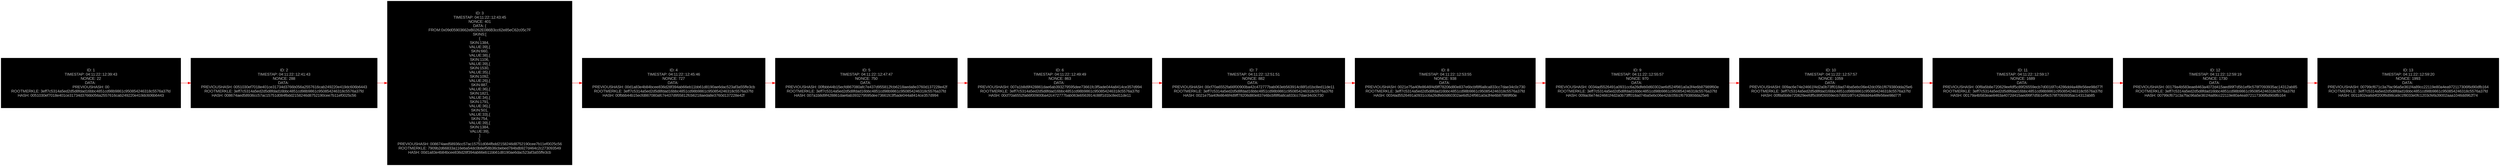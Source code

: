 digraph G{
bgcolor=none;
rankdir=LR;
label="";
node[shape=box];
nodesep=1;
node[fontname="Arial", color="black", fontcolor="gray", style="filled", margin=0.5];
edge[color="red"];
//Se agregan los nodos UsU
N0[label="ID: 1\nTIMESTAP: 04:11:22::12:39:43\nNONCE: 22\nDATA: \nPREVIOUSHASH: 00\nROOTMERKLE: 3eff7c5314a5ed2d5d8fdad16bbc4851cd98b9861c950854246318c5576a37fd\nHASH: 0051030ef7018e401ce31734d3766b056a2557616cab249220e419dc606b6443"];
N1[label="ID: 2\nTIMESTAP: 04:11:22::12:41:43\nNONCE: 288\nDATA: \nPREVIOUSHASH: 0051030ef7018e401ce31734d3766b056a2557616cab249220e419dc606b6443\nROOTMERKLE: 3eff7c5314a5ed2d5d8fdad16bbc4851cd98b9861c950854246318c5576a37fd\nHASH: 008674aed58936cc57ac15751d084fbdd2158246d8752190cee7b11ef0025c56"];
N2[label="ID: 3\nTIMESTAP: 04:11:22::12:43:45\nNONCE: 401\nDATA: {\nFROM:0x09d05903662eB0262E086B3cc62e85eC62c05c7F\nSKINS:[
{\nSKIN:1384,\nVALUE:39},{\nSKIN:660,\nVALUE:38},{\nSKIN:1106,\nVALUE:39},{\nSKIN:1530,\nVALUE:35},{\nSKIN:1092,\nVALUE:26},{\nSKIN:887,\nVALUE:36},{\nSKIN:1821,\nVALUE:34},{\nSKIN:1791,\nVALUE:36},{\nSKIN:501,\nVALUE:33},{\nSKIN:754,\nVALUE:39},{\nSKIN:1384,\nVALUE:39},\n]\n},\nPREVIOUSHASH: 008674aed58936cc57ac15751d084fbdd2158246d8752190cee7b11ef0025c56\nROOTMERKLE: 7909b2d66833a116eba54dc0b8ef58b36cbebed784bdb927d464c2c273093549\nHASH: 00d1a83e4b84bcee836d28f394ab66eb11bb61d8190ae6dac523af3a55ffe3cb"];
N3[label="ID: 4\nTIMESTAP: 04:11:22::12:45:46\nNONCE: 727\nDATA: \nPREVIOUSHASH: 00d1a83e4b84bcee836d28f394ab66eb11bb61d8190ae6dac523af3a55ffe3cb\nROOTMERKLE: 3eff7c5314a5ed2d5d8fdad16bbc4851cd98b9861c950854246318c5576a37fd\nHASH: 00fbbb44b15ecfd867080afc7e437d955812fcb6218aeda8e3760d137228e42f"];
N4[label="ID: 5\nTIMESTAP: 04:11:22::12:47:47\nNONCE: 750\nDATA: \nPREVIOUSHASH: 00fbbb44b15ecfd867080afc7e437d955812fcb6218aeda8e3760d137228e42f\nROOTMERKLE: 3eff7c5314a5ed2d5d8fdad16bbc4851cd98b9861c950854246318c5576a37fd\nHASH: 007a1b8d9f428861dae6ab393279595dee73661fc3f5ade044a8414ce357d994"];
N5[label="ID: 6\nTIMESTAP: 04:11:22::12:49:49\nNONCE: 863\nDATA: \nPREVIOUSHASH: 007a1b8d9f428861dae6ab393279595dee73661fc3f5ade044a8414ce357d994\nROOTMERKLE: 3eff7c5314a5ed2d5d8fdad16bbc4851cd98b9861c950854246318c5576a37fd\nHASH: 00cf70a6552fa66f00900ba42c472777bab063eb563914c88f1d1bc8ed11de11"];
N6[label="ID: 7\nTIMESTAP: 04:11:22::12:51:51\nNONCE: 882\nDATA: \nPREVIOUSHASH: 00cf70a6552fa66f00900ba42c472777bab063eb563914c88f1d1bc8ed11de11\nROOTMERKLE: 3eff7c5314a5ed2d5d8fdad16bbc4851cd98b9861c950854246318c5576a37fd\nHASH: 0021e75a40fe8646f4d9ff78206d80e837e6bcbf8f6a8ca833cc7dae34c0c730"];
N7[label="ID: 8\nTIMESTAP: 04:11:22::12:53:55\nNONCE: 938\nDATA: \nPREVIOUSHASH: 0021e75a40fe8646f4d9ff78206d80e837e6bcbf8f6a8ca833cc7dae34c0c730\nROOTMERKLE: 3eff7c5314a5ed2d5d8fdad16bbc4851cd98b9861c950854246318c5576a37fd\nHASH: 0034ad5526491a0931cc6a26dfeb0d60302ae6d524f981a0a3f4e6b87989f60e"];
N8[label="ID: 9\nTIMESTAP: 04:11:22::12:55:57\nNONCE: 970\nDATA: \nPREVIOUSHASH: 0034ad5526491a0931cc6a26dfeb0d60302ae6d524f981a0a3f4e6b87989f60e\nROOTMERKLE: 3eff7c5314a5ed2d5d8fdad16bbc4851cd98b9861c950854246318c5576a37fd\nHASH: 009ac6e74e24661f4d2a0b73ff018ad74ba5ebc06e42dc05b1f679380dda25e6"];
N9[label="ID: 10\nTIMESTAP: 04:11:22::12:57:57\nNONCE: 1059\nDATA: \nPREVIOUSHASH: 009ac6e74e24661f4d2a0b73ff018ad74ba5ebc06e42dc05b1f679380dda25e6\nROOTMERKLE: 3eff7c5314a5ed2d5d8fdad16bbc4851cd98b9861c950854246318c5576a37fd\nHASH: 00f8a5b8e720629eefdf5c89f26559ecb7d0016f7c4286dd4a48fe56ee98d77f"];
N10[label="ID: 11\nTIMESTAP: 04:11:22::12:59:17\nNONCE: 1689\nDATA: \nPREVIOUSHASH: 00f8a5b8e720629eefdf5c89f26559ecb7d0016f7c4286dd4a48fe56ee98d77f\nROOTMERKLE: 3eff7c5314a5ed2d5d8fdad16bbc4851cd98b9861c950854246318c5576a37fd\nHASH: 00179a4b583eae8463a4072d415aed99f7d5b1ef9c578f7093935ac14312ab85"];
N11[label="ID: 12\nTIMESTAP: 04:11:22::12:59:19\nNONCE: 1730\nDATA: \nPREVIOUSHASH: 00179a4b583eae8463a4072d415aed99f7d5b1ef9c578f7093935ac14312ab85\nROOTMERKLE: 3eff7c5314a5ed2d5d8fdad16bbc4851cd98b9861c950854246318c5576a37fd\nHASH: 00799cf671c3a7fac96a5e361f4a89cc22119e80a4ea972117306f6d90dfb164"];
N12[label="ID: 13\nTIMESTAP: 04:11:22::12:59:20\nNONCE: 1993\nDATA: \nPREVIOUSHASH: 00799cf671c3a7fac96a5e361f4a89cc22119e80a4ea972117306f6d90dfb164\nROOTMERKLE: 3eff7c5314a5ed2d5d8fdad16bbc4851cd98b9861c950854246318c5576a37fd\nHASH: 0011802ea6d4f200f6d98ca9c1f8033e0fc1203cfefa39002aaa1046dd962f74"];

//Se agregan conexiones UsU

N0 -> N1;
N1 -> N2;
N2 -> N3;
N3 -> N4;
N4 -> N5;
N5 -> N6;
N6 -> N7;
N7 -> N8;
N8 -> N9;
N9 -> N10;
N10 -> N11;
N11 -> N12;

}